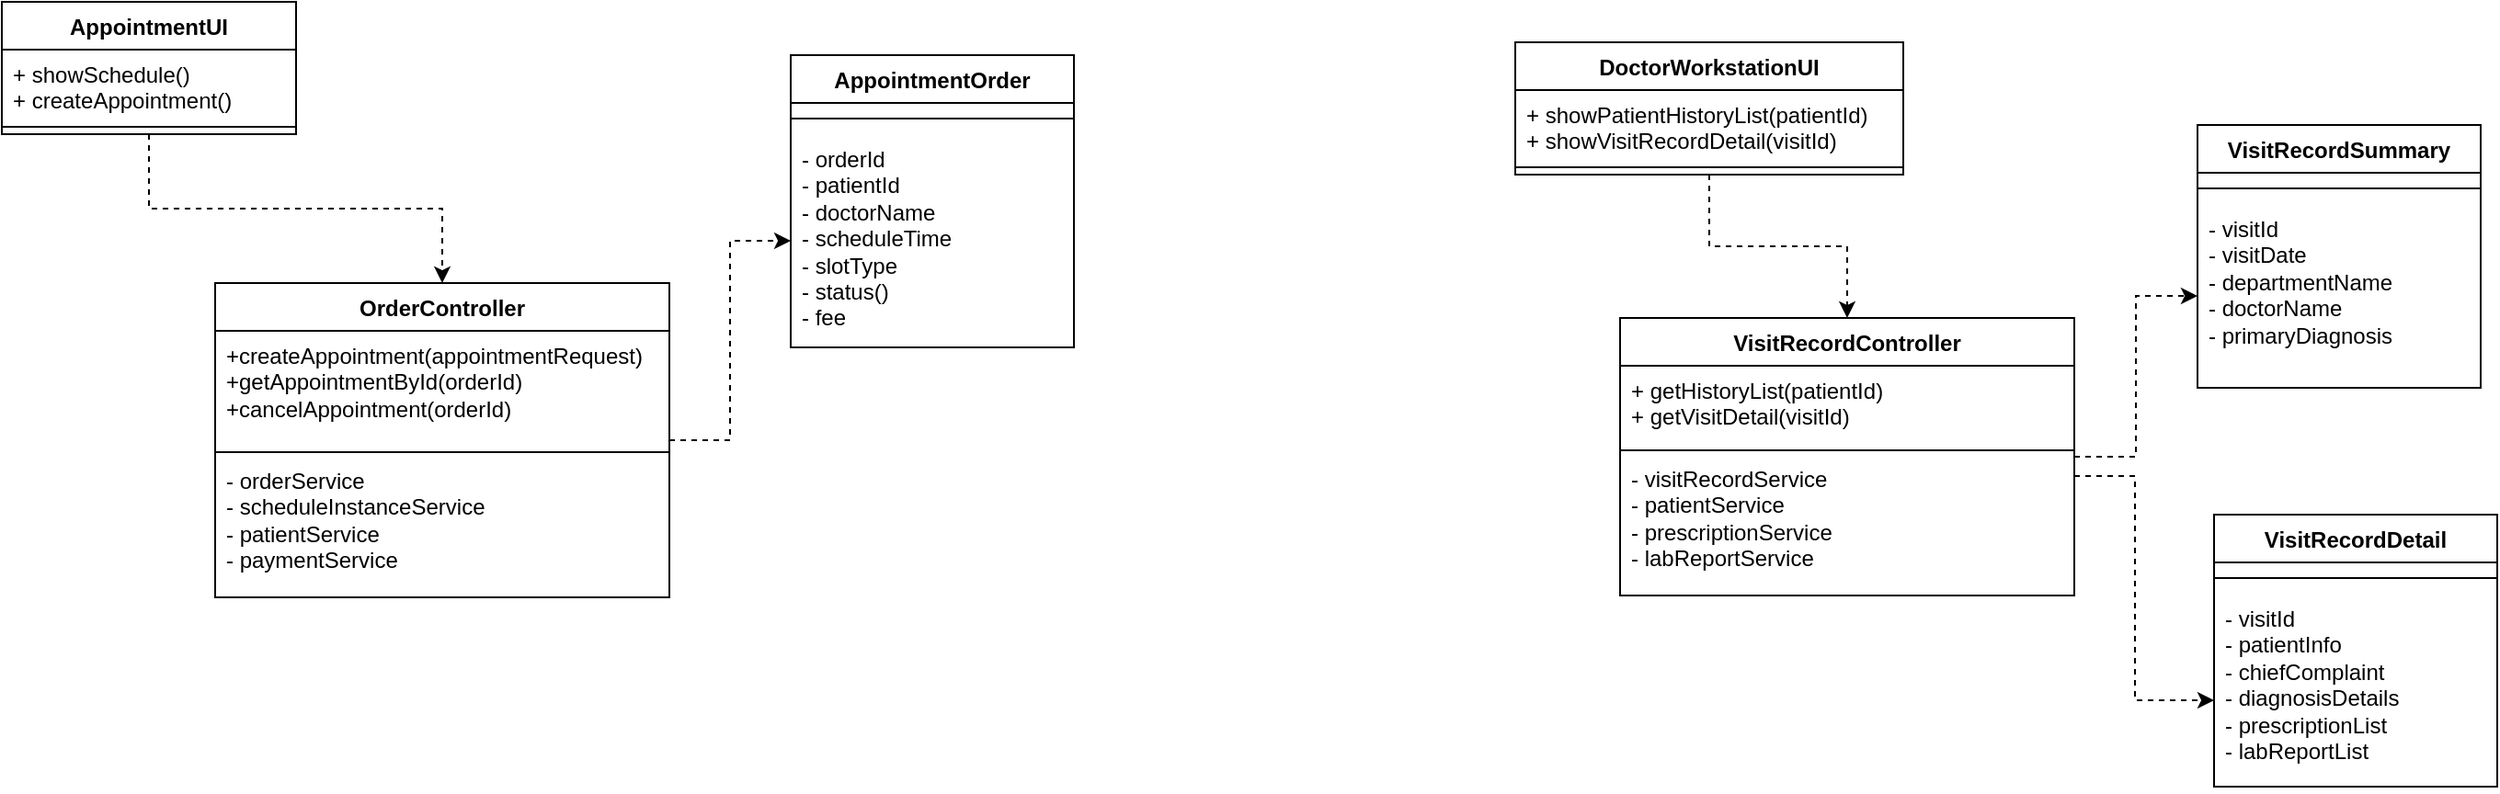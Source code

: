 <mxfile version="28.2.8">
  <diagram name="Page-1" id="LVbjmOCuxCsavz6oy3vh">
    <mxGraphModel dx="879" dy="520" grid="0" gridSize="10" guides="1" tooltips="1" connect="1" arrows="1" fold="1" page="1" pageScale="1" pageWidth="850" pageHeight="1100" math="0" shadow="0">
      <root>
        <mxCell id="0" />
        <mxCell id="1" parent="0" />
        <mxCell id="p4eUYUYx2-gPYo4XAFMZ-27" style="edgeStyle=orthogonalEdgeStyle;rounded=0;orthogonalLoop=1;jettySize=auto;html=1;exitX=0.5;exitY=1;exitDx=0;exitDy=0;dashed=1;" edge="1" parent="1" source="p4eUYUYx2-gPYo4XAFMZ-5" target="p4eUYUYx2-gPYo4XAFMZ-17">
          <mxGeometry relative="1" as="geometry" />
        </mxCell>
        <mxCell id="p4eUYUYx2-gPYo4XAFMZ-5" value="AppointmentUI" style="swimlane;fontStyle=1;align=center;verticalAlign=top;childLayout=stackLayout;horizontal=1;startSize=26;horizontalStack=0;resizeParent=1;resizeParentMax=0;resizeLast=0;collapsible=1;marginBottom=0;whiteSpace=wrap;html=1;" vertex="1" parent="1">
          <mxGeometry x="116" y="120" width="160" height="72" as="geometry" />
        </mxCell>
        <mxCell id="p4eUYUYx2-gPYo4XAFMZ-6" value="+ showSchedule()&lt;div&gt;+ createAppointment()&lt;/div&gt;" style="text;strokeColor=none;fillColor=none;align=left;verticalAlign=top;spacingLeft=4;spacingRight=4;overflow=hidden;rotatable=0;points=[[0,0.5],[1,0.5]];portConstraint=eastwest;whiteSpace=wrap;html=1;" vertex="1" parent="p4eUYUYx2-gPYo4XAFMZ-5">
          <mxGeometry y="26" width="160" height="38" as="geometry" />
        </mxCell>
        <mxCell id="p4eUYUYx2-gPYo4XAFMZ-7" value="" style="line;strokeWidth=1;fillColor=none;align=left;verticalAlign=middle;spacingTop=-1;spacingLeft=3;spacingRight=3;rotatable=0;labelPosition=right;points=[];portConstraint=eastwest;strokeColor=inherit;" vertex="1" parent="p4eUYUYx2-gPYo4XAFMZ-5">
          <mxGeometry y="64" width="160" height="8" as="geometry" />
        </mxCell>
        <mxCell id="p4eUYUYx2-gPYo4XAFMZ-26" style="edgeStyle=orthogonalEdgeStyle;rounded=0;orthogonalLoop=1;jettySize=auto;html=1;dashed=1;" edge="1" parent="1" source="p4eUYUYx2-gPYo4XAFMZ-17" target="p4eUYUYx2-gPYo4XAFMZ-24">
          <mxGeometry relative="1" as="geometry" />
        </mxCell>
        <mxCell id="p4eUYUYx2-gPYo4XAFMZ-17" value="OrderController" style="swimlane;fontStyle=1;align=center;verticalAlign=top;childLayout=stackLayout;horizontal=1;startSize=26;horizontalStack=0;resizeParent=1;resizeParentMax=0;resizeLast=0;collapsible=1;marginBottom=0;whiteSpace=wrap;html=1;" vertex="1" parent="1">
          <mxGeometry x="232" y="273" width="247" height="171" as="geometry" />
        </mxCell>
        <mxCell id="p4eUYUYx2-gPYo4XAFMZ-18" value="+createAppointment(appointmentRequest)&lt;br&gt;+getAppointmentById(orderId)&lt;br&gt;+cancelAppointment(orderId)" style="text;strokeColor=none;fillColor=none;align=left;verticalAlign=top;spacingLeft=4;spacingRight=4;overflow=hidden;rotatable=0;points=[[0,0.5],[1,0.5]];portConstraint=eastwest;whiteSpace=wrap;html=1;" vertex="1" parent="p4eUYUYx2-gPYo4XAFMZ-17">
          <mxGeometry y="26" width="247" height="64" as="geometry" />
        </mxCell>
        <mxCell id="p4eUYUYx2-gPYo4XAFMZ-19" value="" style="line;strokeWidth=1;fillColor=none;align=left;verticalAlign=middle;spacingTop=-1;spacingLeft=3;spacingRight=3;rotatable=0;labelPosition=right;points=[];portConstraint=eastwest;strokeColor=inherit;" vertex="1" parent="p4eUYUYx2-gPYo4XAFMZ-17">
          <mxGeometry y="90" width="247" height="4" as="geometry" />
        </mxCell>
        <mxCell id="p4eUYUYx2-gPYo4XAFMZ-20" value="- orderService&lt;br&gt;- scheduleInstanceService&lt;br&gt;- patientService&lt;br&gt;- paymentService" style="text;strokeColor=none;fillColor=none;align=left;verticalAlign=top;spacingLeft=4;spacingRight=4;overflow=hidden;rotatable=0;points=[[0,0.5],[1,0.5]];portConstraint=eastwest;whiteSpace=wrap;html=1;" vertex="1" parent="p4eUYUYx2-gPYo4XAFMZ-17">
          <mxGeometry y="94" width="247" height="77" as="geometry" />
        </mxCell>
        <mxCell id="p4eUYUYx2-gPYo4XAFMZ-21" value="AppointmentOrder" style="swimlane;fontStyle=1;align=center;verticalAlign=top;childLayout=stackLayout;horizontal=1;startSize=26;horizontalStack=0;resizeParent=1;resizeParentMax=0;resizeLast=0;collapsible=1;marginBottom=0;whiteSpace=wrap;html=1;" vertex="1" parent="1">
          <mxGeometry x="545" y="149" width="154" height="159" as="geometry" />
        </mxCell>
        <mxCell id="p4eUYUYx2-gPYo4XAFMZ-23" value="" style="line;strokeWidth=1;fillColor=none;align=left;verticalAlign=middle;spacingTop=-1;spacingLeft=3;spacingRight=3;rotatable=0;labelPosition=right;points=[];portConstraint=eastwest;strokeColor=inherit;" vertex="1" parent="p4eUYUYx2-gPYo4XAFMZ-21">
          <mxGeometry y="26" width="154" height="17" as="geometry" />
        </mxCell>
        <mxCell id="p4eUYUYx2-gPYo4XAFMZ-24" value="- orderId&lt;div&gt;- patientId&lt;/div&gt;&lt;div&gt;- doctorName&lt;/div&gt;&lt;div&gt;- scheduleTime&lt;br&gt;  - slotType&lt;br&gt;  - status()&lt;br&gt;  - fee&lt;/div&gt;" style="text;strokeColor=none;fillColor=none;align=left;verticalAlign=top;spacingLeft=4;spacingRight=4;overflow=hidden;rotatable=0;points=[[0,0.5],[1,0.5]];portConstraint=eastwest;whiteSpace=wrap;html=1;" vertex="1" parent="p4eUYUYx2-gPYo4XAFMZ-21">
          <mxGeometry y="43" width="154" height="116" as="geometry" />
        </mxCell>
        <mxCell id="p4eUYUYx2-gPYo4XAFMZ-28" style="edgeStyle=orthogonalEdgeStyle;rounded=0;orthogonalLoop=1;jettySize=auto;html=1;exitX=0.5;exitY=1;exitDx=0;exitDy=0;dashed=1;" edge="1" parent="1" source="p4eUYUYx2-gPYo4XAFMZ-29" target="p4eUYUYx2-gPYo4XAFMZ-33">
          <mxGeometry relative="1" as="geometry" />
        </mxCell>
        <mxCell id="p4eUYUYx2-gPYo4XAFMZ-29" value="DoctorWorkstationUI " style="swimlane;fontStyle=1;align=center;verticalAlign=top;childLayout=stackLayout;horizontal=1;startSize=26;horizontalStack=0;resizeParent=1;resizeParentMax=0;resizeLast=0;collapsible=1;marginBottom=0;whiteSpace=wrap;html=1;" vertex="1" parent="1">
          <mxGeometry x="939" y="142" width="211" height="72" as="geometry" />
        </mxCell>
        <mxCell id="p4eUYUYx2-gPYo4XAFMZ-30" value="+ showPatientHistoryList(patientId)&lt;br&gt;  + showVisitRecordDetail(visitId)" style="text;strokeColor=none;fillColor=none;align=left;verticalAlign=top;spacingLeft=4;spacingRight=4;overflow=hidden;rotatable=0;points=[[0,0.5],[1,0.5]];portConstraint=eastwest;whiteSpace=wrap;html=1;" vertex="1" parent="p4eUYUYx2-gPYo4XAFMZ-29">
          <mxGeometry y="26" width="211" height="38" as="geometry" />
        </mxCell>
        <mxCell id="p4eUYUYx2-gPYo4XAFMZ-31" value="" style="line;strokeWidth=1;fillColor=none;align=left;verticalAlign=middle;spacingTop=-1;spacingLeft=3;spacingRight=3;rotatable=0;labelPosition=right;points=[];portConstraint=eastwest;strokeColor=inherit;" vertex="1" parent="p4eUYUYx2-gPYo4XAFMZ-29">
          <mxGeometry y="64" width="211" height="8" as="geometry" />
        </mxCell>
        <mxCell id="p4eUYUYx2-gPYo4XAFMZ-32" style="edgeStyle=orthogonalEdgeStyle;rounded=0;orthogonalLoop=1;jettySize=auto;html=1;dashed=1;" edge="1" parent="1" source="p4eUYUYx2-gPYo4XAFMZ-33" target="p4eUYUYx2-gPYo4XAFMZ-39">
          <mxGeometry relative="1" as="geometry" />
        </mxCell>
        <mxCell id="p4eUYUYx2-gPYo4XAFMZ-43" style="edgeStyle=orthogonalEdgeStyle;rounded=0;orthogonalLoop=1;jettySize=auto;html=1;dashed=1;" edge="1" parent="1" source="p4eUYUYx2-gPYo4XAFMZ-33" target="p4eUYUYx2-gPYo4XAFMZ-42">
          <mxGeometry relative="1" as="geometry">
            <Array as="points">
              <mxPoint x="1276" y="378" />
              <mxPoint x="1276" y="500" />
            </Array>
          </mxGeometry>
        </mxCell>
        <mxCell id="p4eUYUYx2-gPYo4XAFMZ-33" value="VisitRecordController " style="swimlane;fontStyle=1;align=center;verticalAlign=top;childLayout=stackLayout;horizontal=1;startSize=26;horizontalStack=0;resizeParent=1;resizeParentMax=0;resizeLast=0;collapsible=1;marginBottom=0;whiteSpace=wrap;html=1;" vertex="1" parent="1">
          <mxGeometry x="996" y="292" width="247" height="151" as="geometry" />
        </mxCell>
        <mxCell id="p4eUYUYx2-gPYo4XAFMZ-34" value="+ getHistoryList(patientId)&amp;nbsp;&lt;div&gt;+ getVisitDetail(visitId)&lt;/div&gt;" style="text;strokeColor=none;fillColor=none;align=left;verticalAlign=top;spacingLeft=4;spacingRight=4;overflow=hidden;rotatable=0;points=[[0,0.5],[1,0.5]];portConstraint=eastwest;whiteSpace=wrap;html=1;" vertex="1" parent="p4eUYUYx2-gPYo4XAFMZ-33">
          <mxGeometry y="26" width="247" height="44" as="geometry" />
        </mxCell>
        <mxCell id="p4eUYUYx2-gPYo4XAFMZ-35" value="" style="line;strokeWidth=1;fillColor=none;align=left;verticalAlign=middle;spacingTop=-1;spacingLeft=3;spacingRight=3;rotatable=0;labelPosition=right;points=[];portConstraint=eastwest;strokeColor=inherit;" vertex="1" parent="p4eUYUYx2-gPYo4XAFMZ-33">
          <mxGeometry y="70" width="247" height="4" as="geometry" />
        </mxCell>
        <mxCell id="p4eUYUYx2-gPYo4XAFMZ-36" value="- visitRecordService&lt;div&gt;- patientService&lt;/div&gt;&lt;div&gt;- prescriptionService&lt;/div&gt;&lt;div&gt;- labReportService&lt;/div&gt;" style="text;strokeColor=none;fillColor=none;align=left;verticalAlign=top;spacingLeft=4;spacingRight=4;overflow=hidden;rotatable=0;points=[[0,0.5],[1,0.5]];portConstraint=eastwest;whiteSpace=wrap;html=1;" vertex="1" parent="p4eUYUYx2-gPYo4XAFMZ-33">
          <mxGeometry y="74" width="247" height="77" as="geometry" />
        </mxCell>
        <mxCell id="p4eUYUYx2-gPYo4XAFMZ-37" value="VisitRecordSummary " style="swimlane;fontStyle=1;align=center;verticalAlign=top;childLayout=stackLayout;horizontal=1;startSize=26;horizontalStack=0;resizeParent=1;resizeParentMax=0;resizeLast=0;collapsible=1;marginBottom=0;whiteSpace=wrap;html=1;" vertex="1" parent="1">
          <mxGeometry x="1310" y="187" width="154" height="143" as="geometry" />
        </mxCell>
        <mxCell id="p4eUYUYx2-gPYo4XAFMZ-38" value="" style="line;strokeWidth=1;fillColor=none;align=left;verticalAlign=middle;spacingTop=-1;spacingLeft=3;spacingRight=3;rotatable=0;labelPosition=right;points=[];portConstraint=eastwest;strokeColor=inherit;" vertex="1" parent="p4eUYUYx2-gPYo4XAFMZ-37">
          <mxGeometry y="26" width="154" height="17" as="geometry" />
        </mxCell>
        <mxCell id="p4eUYUYx2-gPYo4XAFMZ-39" value="- visitId&lt;div&gt;- visitDate&lt;/div&gt;&lt;div&gt;- departmentName&lt;/div&gt;&lt;div&gt;- doctorName&lt;/div&gt;&lt;div&gt;- primaryDiagnosis&lt;/div&gt;" style="text;strokeColor=none;fillColor=none;align=left;verticalAlign=top;spacingLeft=4;spacingRight=4;overflow=hidden;rotatable=0;points=[[0,0.5],[1,0.5]];portConstraint=eastwest;whiteSpace=wrap;html=1;" vertex="1" parent="p4eUYUYx2-gPYo4XAFMZ-37">
          <mxGeometry y="43" width="154" height="100" as="geometry" />
        </mxCell>
        <mxCell id="p4eUYUYx2-gPYo4XAFMZ-40" value="VisitRecordDetail " style="swimlane;fontStyle=1;align=center;verticalAlign=top;childLayout=stackLayout;horizontal=1;startSize=26;horizontalStack=0;resizeParent=1;resizeParentMax=0;resizeLast=0;collapsible=1;marginBottom=0;whiteSpace=wrap;html=1;" vertex="1" parent="1">
          <mxGeometry x="1319" y="399" width="154" height="148" as="geometry" />
        </mxCell>
        <mxCell id="p4eUYUYx2-gPYo4XAFMZ-41" value="" style="line;strokeWidth=1;fillColor=none;align=left;verticalAlign=middle;spacingTop=-1;spacingLeft=3;spacingRight=3;rotatable=0;labelPosition=right;points=[];portConstraint=eastwest;strokeColor=inherit;" vertex="1" parent="p4eUYUYx2-gPYo4XAFMZ-40">
          <mxGeometry y="26" width="154" height="17" as="geometry" />
        </mxCell>
        <mxCell id="p4eUYUYx2-gPYo4XAFMZ-42" value="- visitId&lt;div&gt;- patientInfo&lt;/div&gt;&lt;div&gt;- chiefComplaint&lt;/div&gt;&lt;div&gt;- diagnosisDetails&lt;/div&gt;&lt;div&gt;- prescriptionList&lt;/div&gt;&lt;div&gt;- labReportList&lt;/div&gt;" style="text;strokeColor=none;fillColor=none;align=left;verticalAlign=top;spacingLeft=4;spacingRight=4;overflow=hidden;rotatable=0;points=[[0,0.5],[1,0.5]];portConstraint=eastwest;whiteSpace=wrap;html=1;" vertex="1" parent="p4eUYUYx2-gPYo4XAFMZ-40">
          <mxGeometry y="43" width="154" height="105" as="geometry" />
        </mxCell>
      </root>
    </mxGraphModel>
  </diagram>
</mxfile>
